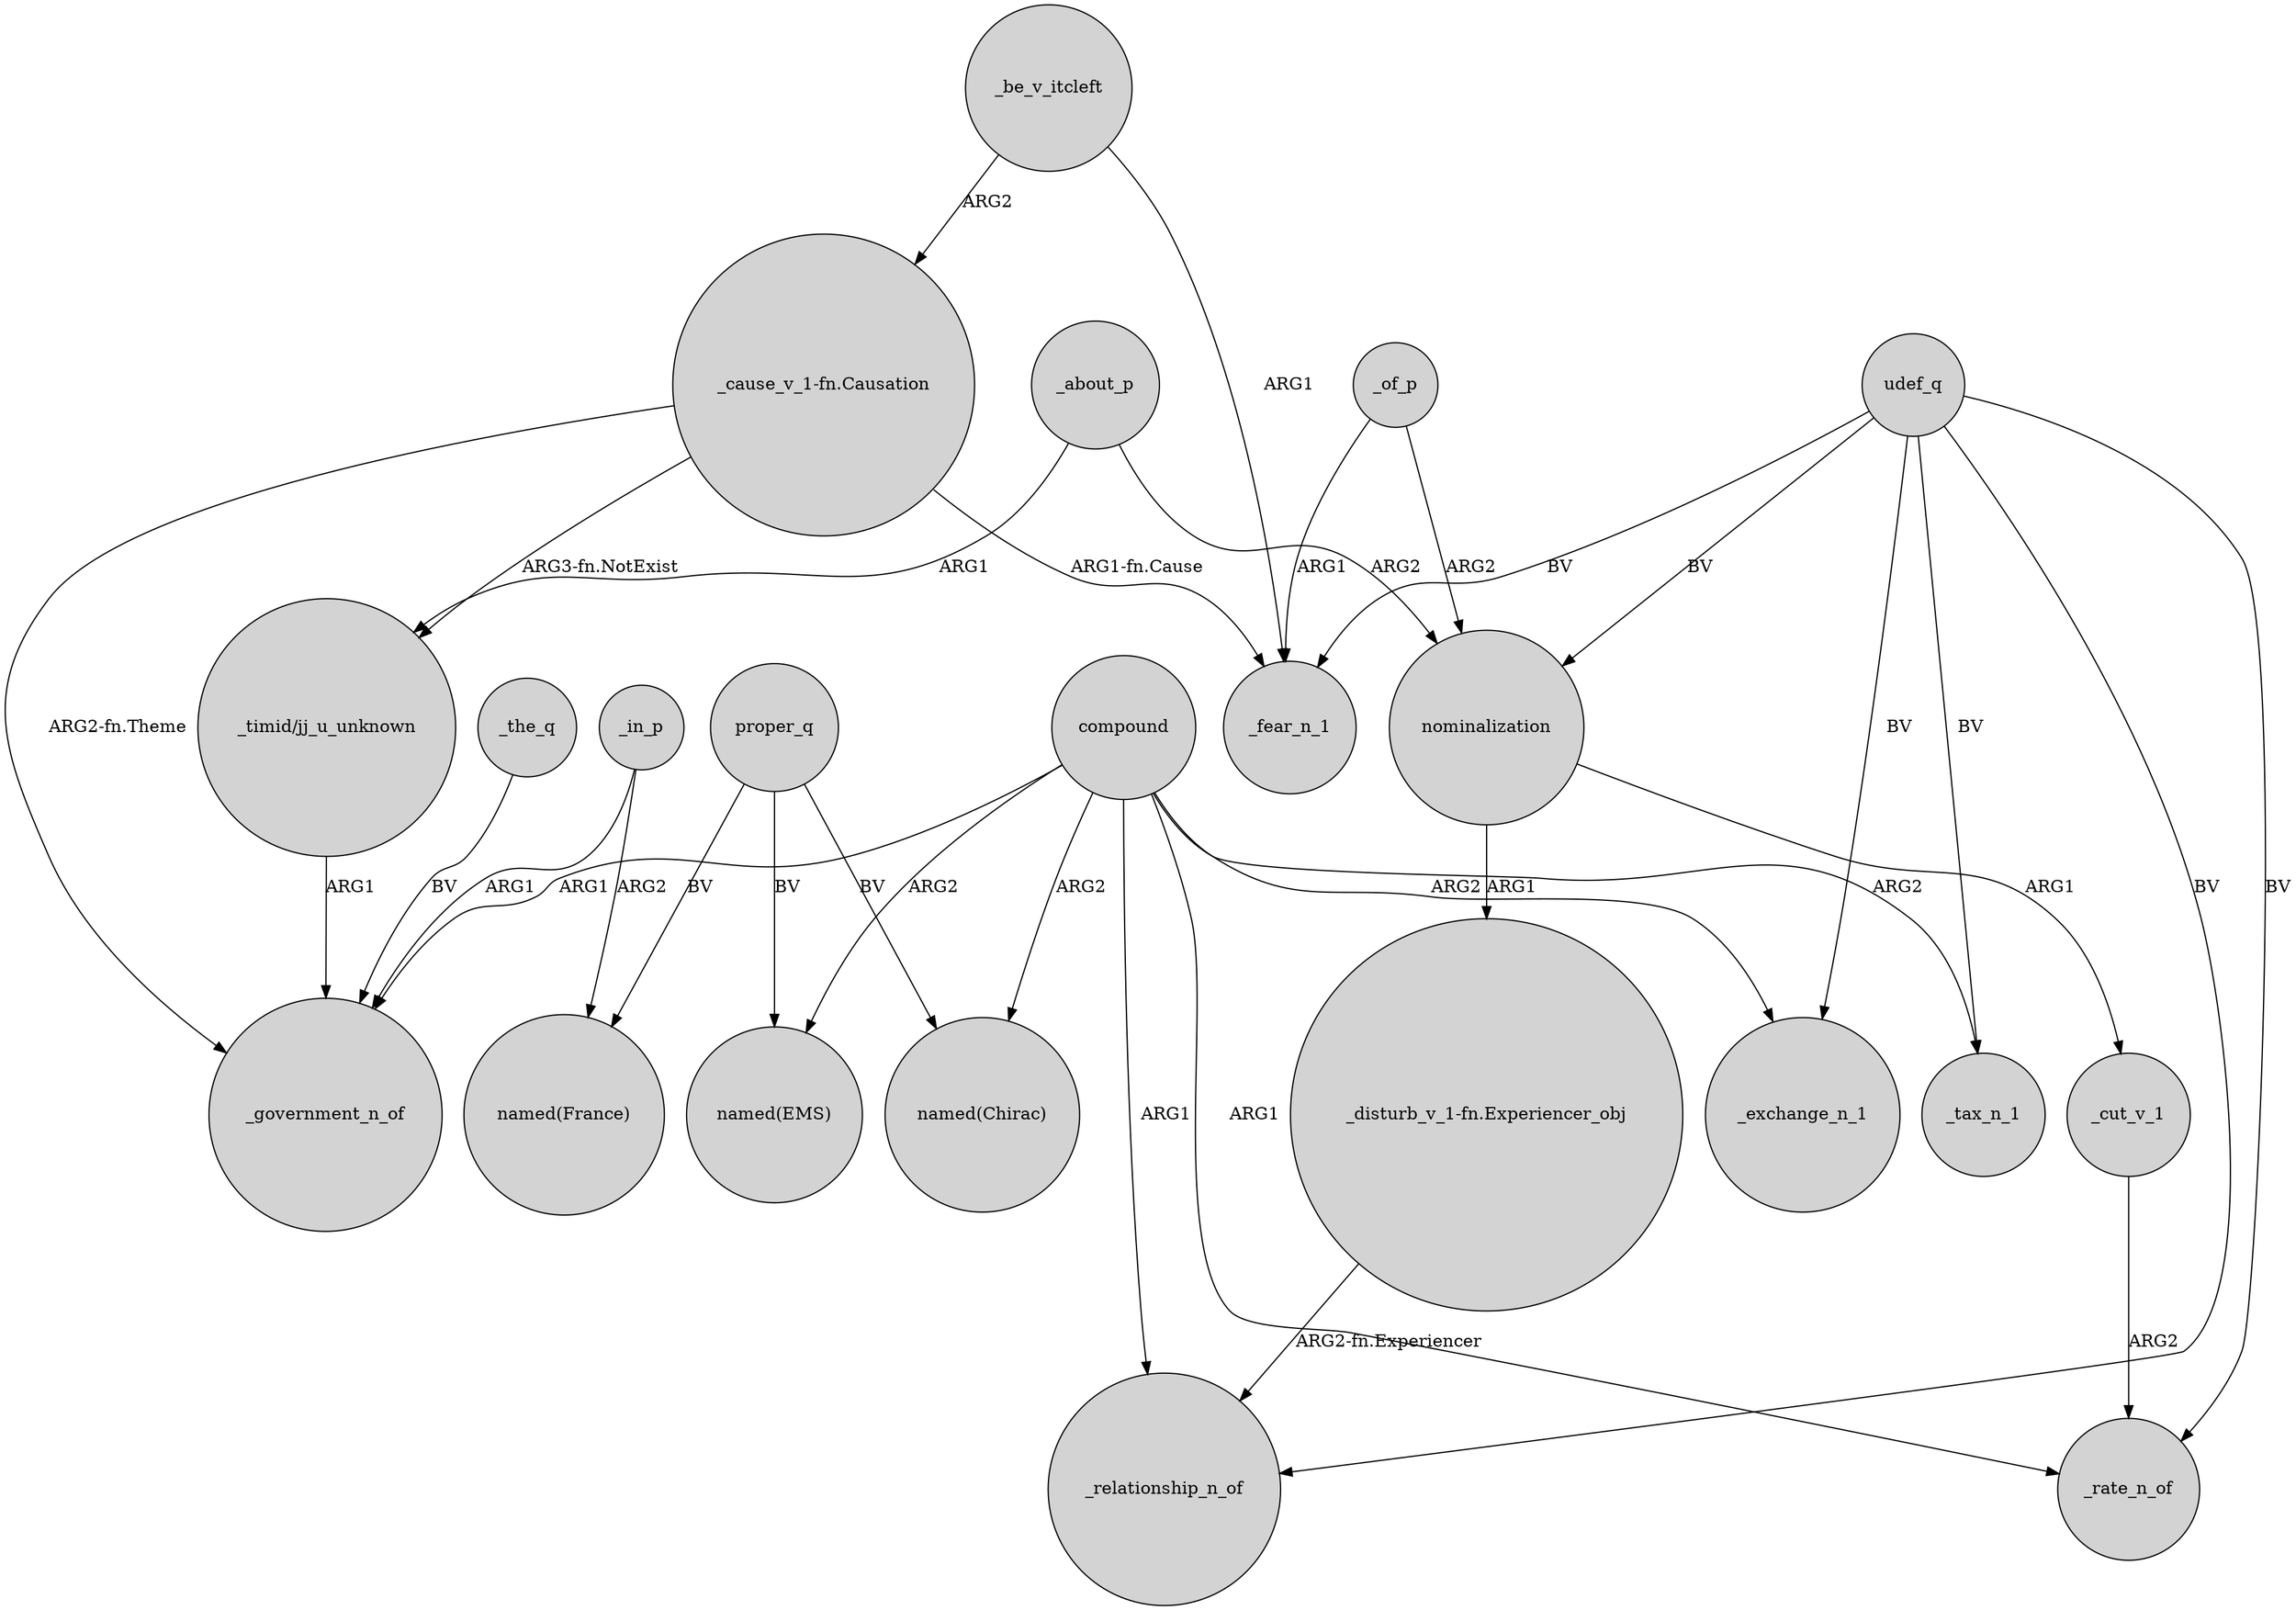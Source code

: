 digraph {
	node [shape=circle style=filled]
	_be_v_itcleft -> "_cause_v_1-fn.Causation" [label=ARG2]
	_in_p -> _government_n_of [label=ARG1]
	_of_p -> _fear_n_1 [label=ARG1]
	compound -> _government_n_of [label=ARG1]
	_about_p -> nominalization [label=ARG2]
	_cut_v_1 -> _rate_n_of [label=ARG2]
	"_cause_v_1-fn.Causation" -> _government_n_of [label="ARG2-fn.Theme"]
	nominalization -> "_disturb_v_1-fn.Experiencer_obj" [label=ARG1]
	proper_q -> "named(France)" [label=BV]
	compound -> _rate_n_of [label=ARG1]
	udef_q -> _rate_n_of [label=BV]
	nominalization -> _cut_v_1 [label=ARG1]
	"_disturb_v_1-fn.Experiencer_obj" -> _relationship_n_of [label="ARG2-fn.Experiencer"]
	"_cause_v_1-fn.Causation" -> _fear_n_1 [label="ARG1-fn.Cause"]
	compound -> _exchange_n_1 [label=ARG2]
	udef_q -> _fear_n_1 [label=BV]
	compound -> "named(EMS)" [label=ARG2]
	compound -> _relationship_n_of [label=ARG1]
	udef_q -> _tax_n_1 [label=BV]
	_about_p -> "_timid/jj_u_unknown" [label=ARG1]
	_of_p -> nominalization [label=ARG2]
	udef_q -> _relationship_n_of [label=BV]
	udef_q -> nominalization [label=BV]
	_the_q -> _government_n_of [label=BV]
	_in_p -> "named(France)" [label=ARG2]
	"_timid/jj_u_unknown" -> _government_n_of [label=ARG1]
	proper_q -> "named(EMS)" [label=BV]
	proper_q -> "named(Chirac)" [label=BV]
	udef_q -> _exchange_n_1 [label=BV]
	compound -> _tax_n_1 [label=ARG2]
	"_cause_v_1-fn.Causation" -> "_timid/jj_u_unknown" [label="ARG3-fn.NotExist"]
	compound -> "named(Chirac)" [label=ARG2]
	_be_v_itcleft -> _fear_n_1 [label=ARG1]
}
